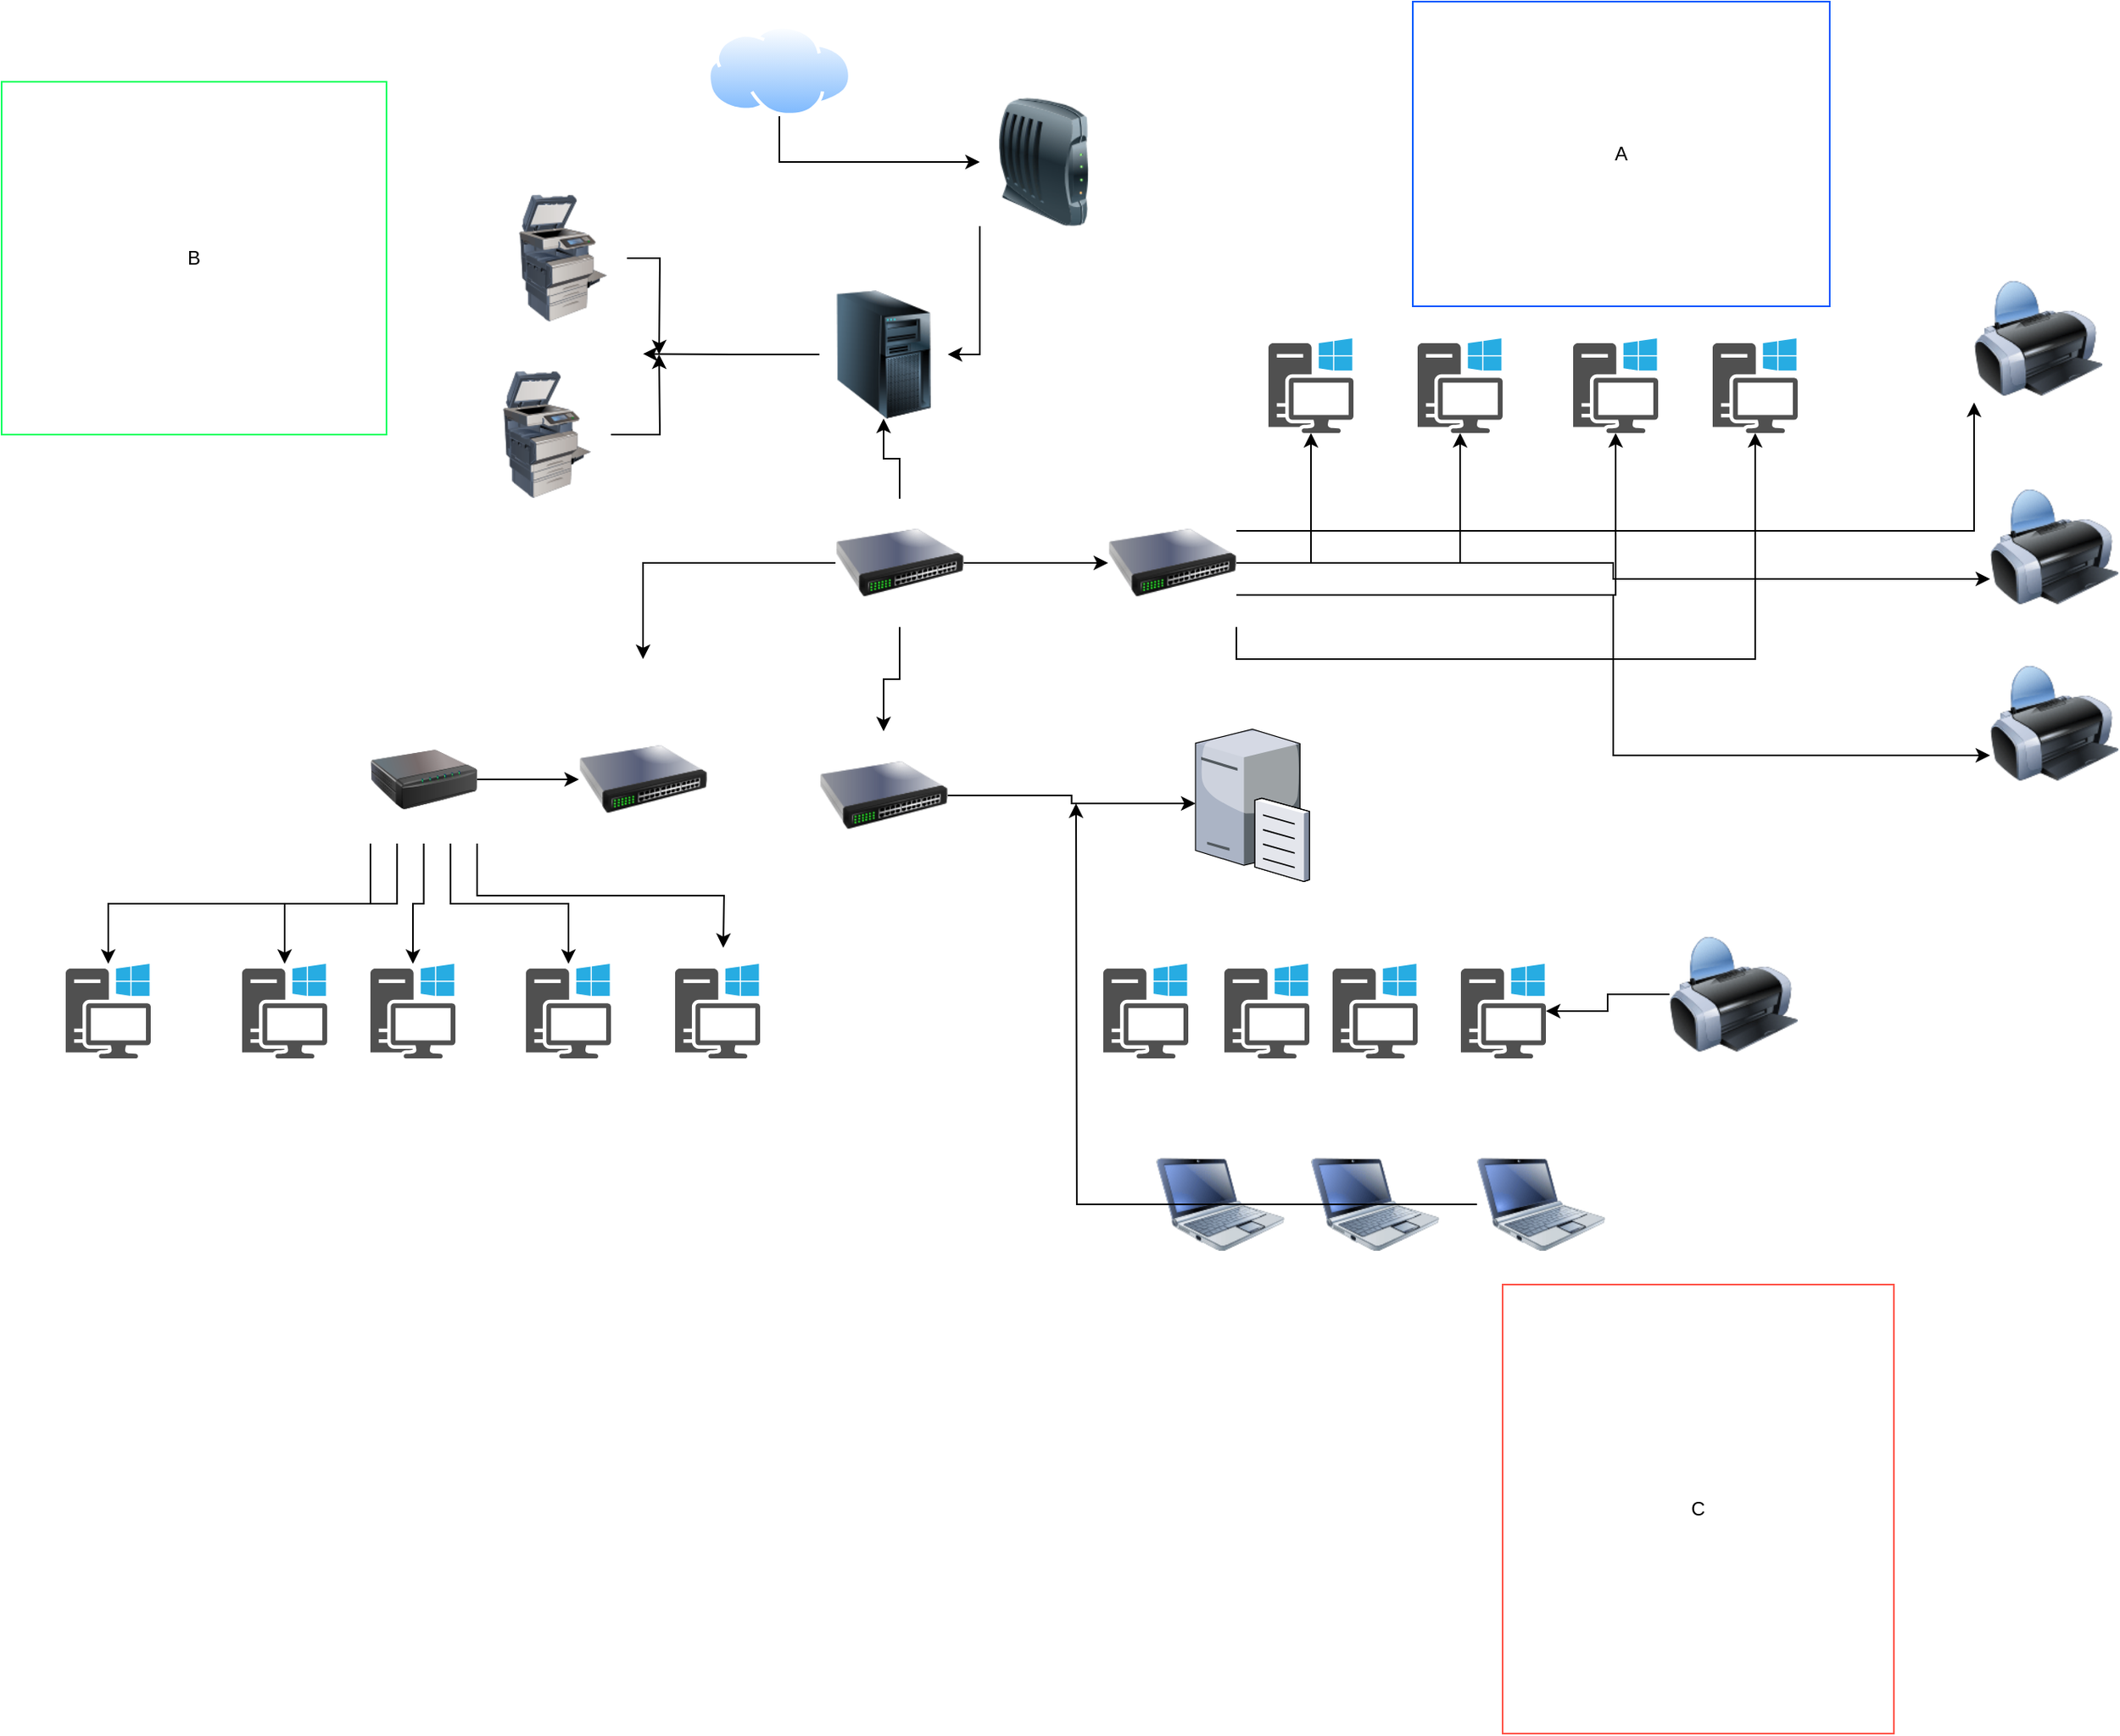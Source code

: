 <mxfile version="23.1.7" type="device">
  <diagram name="Página-1" id="0RjYqmJVKGxQOhRNd5XY">
    <mxGraphModel dx="5127" dy="1883" grid="1" gridSize="10" guides="1" tooltips="1" connect="1" arrows="1" fold="1" page="1" pageScale="1" pageWidth="827" pageHeight="1169" math="0" shadow="0">
      <root>
        <mxCell id="0" />
        <mxCell id="1" parent="0" />
        <mxCell id="rJgXPqC6BMBvEcf_vklA-9" style="edgeStyle=orthogonalEdgeStyle;rounded=0;orthogonalLoop=1;jettySize=auto;html=1;exitX=0.5;exitY=1;exitDx=0;exitDy=0;entryX=0;entryY=0.5;entryDx=0;entryDy=0;" edge="1" parent="1" source="rJgXPqC6BMBvEcf_vklA-1" target="rJgXPqC6BMBvEcf_vklA-2">
          <mxGeometry relative="1" as="geometry" />
        </mxCell>
        <mxCell id="rJgXPqC6BMBvEcf_vklA-1" value="" style="image;aspect=fixed;perimeter=ellipsePerimeter;html=1;align=center;shadow=0;dashed=0;spacingTop=3;image=img/lib/active_directory/internet_cloud.svg;" vertex="1" parent="1">
          <mxGeometry x="140" y="64.8" width="90" height="56.7" as="geometry" />
        </mxCell>
        <mxCell id="rJgXPqC6BMBvEcf_vklA-11" style="edgeStyle=orthogonalEdgeStyle;rounded=0;orthogonalLoop=1;jettySize=auto;html=1;exitX=0;exitY=1;exitDx=0;exitDy=0;entryX=1;entryY=0.5;entryDx=0;entryDy=0;" edge="1" parent="1" source="rJgXPqC6BMBvEcf_vklA-2" target="rJgXPqC6BMBvEcf_vklA-10">
          <mxGeometry relative="1" as="geometry" />
        </mxCell>
        <mxCell id="rJgXPqC6BMBvEcf_vklA-2" value="" style="image;html=1;image=img/lib/clip_art/networking/Modem_128x128.png" vertex="1" parent="1">
          <mxGeometry x="310" y="110" width="80" height="80" as="geometry" />
        </mxCell>
        <mxCell id="rJgXPqC6BMBvEcf_vklA-18" value="" style="edgeStyle=orthogonalEdgeStyle;rounded=0;orthogonalLoop=1;jettySize=auto;html=1;" edge="1" parent="1" source="rJgXPqC6BMBvEcf_vklA-4" target="rJgXPqC6BMBvEcf_vklA-10">
          <mxGeometry relative="1" as="geometry" />
        </mxCell>
        <mxCell id="rJgXPqC6BMBvEcf_vklA-19" style="edgeStyle=orthogonalEdgeStyle;rounded=0;orthogonalLoop=1;jettySize=auto;html=1;exitX=1;exitY=0.5;exitDx=0;exitDy=0;entryX=0;entryY=0.5;entryDx=0;entryDy=0;" edge="1" parent="1" source="rJgXPqC6BMBvEcf_vklA-4" target="rJgXPqC6BMBvEcf_vklA-5">
          <mxGeometry relative="1" as="geometry" />
        </mxCell>
        <mxCell id="rJgXPqC6BMBvEcf_vklA-20" style="edgeStyle=orthogonalEdgeStyle;rounded=0;orthogonalLoop=1;jettySize=auto;html=1;exitX=0.5;exitY=1;exitDx=0;exitDy=0;" edge="1" parent="1" source="rJgXPqC6BMBvEcf_vklA-4" target="rJgXPqC6BMBvEcf_vklA-6">
          <mxGeometry relative="1" as="geometry" />
        </mxCell>
        <mxCell id="rJgXPqC6BMBvEcf_vklA-21" style="edgeStyle=orthogonalEdgeStyle;rounded=0;orthogonalLoop=1;jettySize=auto;html=1;exitX=0;exitY=0.5;exitDx=0;exitDy=0;" edge="1" parent="1" source="rJgXPqC6BMBvEcf_vklA-4" target="rJgXPqC6BMBvEcf_vklA-7">
          <mxGeometry relative="1" as="geometry" />
        </mxCell>
        <mxCell id="rJgXPqC6BMBvEcf_vklA-4" value="" style="image;html=1;image=img/lib/clip_art/networking/Switch_128x128.png" vertex="1" parent="1">
          <mxGeometry x="220" y="360" width="80" height="80" as="geometry" />
        </mxCell>
        <mxCell id="rJgXPqC6BMBvEcf_vklA-56" style="edgeStyle=orthogonalEdgeStyle;rounded=0;orthogonalLoop=1;jettySize=auto;html=1;exitX=1;exitY=0.5;exitDx=0;exitDy=0;" edge="1" parent="1" source="rJgXPqC6BMBvEcf_vklA-5" target="rJgXPqC6BMBvEcf_vklA-51">
          <mxGeometry relative="1" as="geometry" />
        </mxCell>
        <mxCell id="rJgXPqC6BMBvEcf_vklA-58" style="edgeStyle=orthogonalEdgeStyle;rounded=0;orthogonalLoop=1;jettySize=auto;html=1;exitX=1;exitY=0.5;exitDx=0;exitDy=0;" edge="1" parent="1" source="rJgXPqC6BMBvEcf_vklA-5" target="rJgXPqC6BMBvEcf_vklA-53">
          <mxGeometry relative="1" as="geometry" />
        </mxCell>
        <mxCell id="rJgXPqC6BMBvEcf_vklA-59" style="edgeStyle=orthogonalEdgeStyle;rounded=0;orthogonalLoop=1;jettySize=auto;html=1;exitX=1;exitY=0.75;exitDx=0;exitDy=0;" edge="1" parent="1" source="rJgXPqC6BMBvEcf_vklA-5" target="rJgXPqC6BMBvEcf_vklA-52">
          <mxGeometry relative="1" as="geometry" />
        </mxCell>
        <mxCell id="rJgXPqC6BMBvEcf_vklA-60" style="edgeStyle=orthogonalEdgeStyle;rounded=0;orthogonalLoop=1;jettySize=auto;html=1;exitX=1;exitY=1;exitDx=0;exitDy=0;" edge="1" parent="1" source="rJgXPqC6BMBvEcf_vklA-5" target="rJgXPqC6BMBvEcf_vklA-54">
          <mxGeometry relative="1" as="geometry" />
        </mxCell>
        <mxCell id="rJgXPqC6BMBvEcf_vklA-64" style="edgeStyle=orthogonalEdgeStyle;rounded=0;orthogonalLoop=1;jettySize=auto;html=1;exitX=1;exitY=0.5;exitDx=0;exitDy=0;entryX=0;entryY=0.75;entryDx=0;entryDy=0;" edge="1" parent="1" source="rJgXPqC6BMBvEcf_vklA-5" target="rJgXPqC6BMBvEcf_vklA-63">
          <mxGeometry relative="1" as="geometry" />
        </mxCell>
        <mxCell id="rJgXPqC6BMBvEcf_vklA-65" style="edgeStyle=orthogonalEdgeStyle;rounded=0;orthogonalLoop=1;jettySize=auto;html=1;exitX=1;exitY=0.75;exitDx=0;exitDy=0;entryX=0;entryY=0.75;entryDx=0;entryDy=0;" edge="1" parent="1" source="rJgXPqC6BMBvEcf_vklA-5" target="rJgXPqC6BMBvEcf_vklA-62">
          <mxGeometry relative="1" as="geometry" />
        </mxCell>
        <mxCell id="rJgXPqC6BMBvEcf_vklA-67" style="edgeStyle=orthogonalEdgeStyle;rounded=0;orthogonalLoop=1;jettySize=auto;html=1;exitX=1;exitY=0.25;exitDx=0;exitDy=0;entryX=0;entryY=1;entryDx=0;entryDy=0;" edge="1" parent="1" source="rJgXPqC6BMBvEcf_vklA-5" target="rJgXPqC6BMBvEcf_vklA-61">
          <mxGeometry relative="1" as="geometry" />
        </mxCell>
        <mxCell id="rJgXPqC6BMBvEcf_vklA-5" value="" style="image;html=1;image=img/lib/clip_art/networking/Switch_128x128.png" vertex="1" parent="1">
          <mxGeometry x="390" y="360" width="80" height="80" as="geometry" />
        </mxCell>
        <mxCell id="rJgXPqC6BMBvEcf_vklA-49" style="edgeStyle=orthogonalEdgeStyle;rounded=0;orthogonalLoop=1;jettySize=auto;html=1;exitX=1;exitY=0.5;exitDx=0;exitDy=0;" edge="1" parent="1" source="rJgXPqC6BMBvEcf_vklA-6" target="rJgXPqC6BMBvEcf_vklA-37">
          <mxGeometry relative="1" as="geometry" />
        </mxCell>
        <mxCell id="rJgXPqC6BMBvEcf_vklA-6" value="" style="image;html=1;image=img/lib/clip_art/networking/Switch_128x128.png" vertex="1" parent="1">
          <mxGeometry x="210" y="505" width="80" height="80" as="geometry" />
        </mxCell>
        <mxCell id="rJgXPqC6BMBvEcf_vklA-7" value="" style="image;html=1;image=img/lib/clip_art/networking/Switch_128x128.png" vertex="1" parent="1">
          <mxGeometry x="60" y="460" width="80" height="150" as="geometry" />
        </mxCell>
        <mxCell id="rJgXPqC6BMBvEcf_vklA-14" style="edgeStyle=orthogonalEdgeStyle;rounded=0;orthogonalLoop=1;jettySize=auto;html=1;exitX=0;exitY=0.5;exitDx=0;exitDy=0;" edge="1" parent="1" source="rJgXPqC6BMBvEcf_vklA-10">
          <mxGeometry relative="1" as="geometry">
            <mxPoint x="100" y="269.667" as="targetPoint" />
          </mxGeometry>
        </mxCell>
        <mxCell id="rJgXPqC6BMBvEcf_vklA-10" value="" style="image;html=1;image=img/lib/clip_art/computers/Server_Tower_128x128.png" vertex="1" parent="1">
          <mxGeometry x="210" y="230" width="80" height="80" as="geometry" />
        </mxCell>
        <mxCell id="rJgXPqC6BMBvEcf_vklA-15" style="edgeStyle=orthogonalEdgeStyle;rounded=0;orthogonalLoop=1;jettySize=auto;html=1;exitX=1;exitY=0.5;exitDx=0;exitDy=0;" edge="1" parent="1" source="rJgXPqC6BMBvEcf_vklA-12">
          <mxGeometry relative="1" as="geometry">
            <mxPoint x="110" y="270" as="targetPoint" />
          </mxGeometry>
        </mxCell>
        <mxCell id="rJgXPqC6BMBvEcf_vklA-12" value="" style="image;html=1;image=img/lib/clip_art/computers/Printer_Commercial_128x128.png" vertex="1" parent="1">
          <mxGeometry y="280" width="80" height="80" as="geometry" />
        </mxCell>
        <mxCell id="rJgXPqC6BMBvEcf_vklA-16" style="edgeStyle=orthogonalEdgeStyle;rounded=0;orthogonalLoop=1;jettySize=auto;html=1;exitX=1;exitY=0.5;exitDx=0;exitDy=0;" edge="1" parent="1" source="rJgXPqC6BMBvEcf_vklA-13">
          <mxGeometry relative="1" as="geometry">
            <mxPoint x="110" y="270" as="targetPoint" />
          </mxGeometry>
        </mxCell>
        <mxCell id="rJgXPqC6BMBvEcf_vklA-13" value="" style="image;html=1;image=img/lib/clip_art/computers/Printer_Commercial_128x128.png" vertex="1" parent="1">
          <mxGeometry x="10" y="170" width="80" height="80" as="geometry" />
        </mxCell>
        <mxCell id="rJgXPqC6BMBvEcf_vklA-22" style="edgeStyle=orthogonalEdgeStyle;rounded=0;orthogonalLoop=1;jettySize=auto;html=1;exitX=1;exitY=0.5;exitDx=0;exitDy=0;entryX=0;entryY=0.5;entryDx=0;entryDy=0;" edge="1" parent="1" source="rJgXPqC6BMBvEcf_vklA-17" target="rJgXPqC6BMBvEcf_vklA-7">
          <mxGeometry relative="1" as="geometry" />
        </mxCell>
        <mxCell id="rJgXPqC6BMBvEcf_vklA-30" style="edgeStyle=orthogonalEdgeStyle;rounded=0;orthogonalLoop=1;jettySize=auto;html=1;" edge="1" parent="1" source="rJgXPqC6BMBvEcf_vklA-17" target="rJgXPqC6BMBvEcf_vklA-24">
          <mxGeometry relative="1" as="geometry" />
        </mxCell>
        <mxCell id="rJgXPqC6BMBvEcf_vklA-31" style="edgeStyle=orthogonalEdgeStyle;rounded=0;orthogonalLoop=1;jettySize=auto;html=1;exitX=1;exitY=1;exitDx=0;exitDy=0;" edge="1" parent="1" source="rJgXPqC6BMBvEcf_vklA-17">
          <mxGeometry relative="1" as="geometry">
            <mxPoint x="150" y="640" as="targetPoint" />
          </mxGeometry>
        </mxCell>
        <mxCell id="rJgXPqC6BMBvEcf_vklA-32" style="edgeStyle=orthogonalEdgeStyle;rounded=0;orthogonalLoop=1;jettySize=auto;html=1;exitX=0.75;exitY=1;exitDx=0;exitDy=0;" edge="1" parent="1" source="rJgXPqC6BMBvEcf_vklA-17" target="rJgXPqC6BMBvEcf_vklA-28">
          <mxGeometry relative="1" as="geometry" />
        </mxCell>
        <mxCell id="rJgXPqC6BMBvEcf_vklA-33" style="edgeStyle=orthogonalEdgeStyle;rounded=0;orthogonalLoop=1;jettySize=auto;html=1;exitX=0.25;exitY=1;exitDx=0;exitDy=0;" edge="1" parent="1" source="rJgXPqC6BMBvEcf_vklA-17" target="rJgXPqC6BMBvEcf_vklA-25">
          <mxGeometry relative="1" as="geometry" />
        </mxCell>
        <mxCell id="rJgXPqC6BMBvEcf_vklA-35" style="edgeStyle=orthogonalEdgeStyle;rounded=0;orthogonalLoop=1;jettySize=auto;html=1;exitX=0;exitY=1;exitDx=0;exitDy=0;" edge="1" parent="1" source="rJgXPqC6BMBvEcf_vklA-17" target="rJgXPqC6BMBvEcf_vklA-26">
          <mxGeometry relative="1" as="geometry" />
        </mxCell>
        <mxCell id="rJgXPqC6BMBvEcf_vklA-17" value="" style="image;html=1;image=img/lib/clip_art/networking/Print_Server_128x128.png" vertex="1" parent="1">
          <mxGeometry x="-70" y="495" width="66.5" height="80" as="geometry" />
        </mxCell>
        <mxCell id="rJgXPqC6BMBvEcf_vklA-24" value="" style="sketch=0;pointerEvents=1;shadow=0;dashed=0;html=1;strokeColor=none;fillColor=#505050;labelPosition=center;verticalLabelPosition=bottom;verticalAlign=top;outlineConnect=0;align=center;shape=mxgraph.office.devices.workstation_pc;" vertex="1" parent="1">
          <mxGeometry x="-70" y="650" width="53" height="59" as="geometry" />
        </mxCell>
        <mxCell id="rJgXPqC6BMBvEcf_vklA-25" value="" style="sketch=0;pointerEvents=1;shadow=0;dashed=0;html=1;strokeColor=none;fillColor=#505050;labelPosition=center;verticalLabelPosition=bottom;verticalAlign=top;outlineConnect=0;align=center;shape=mxgraph.office.devices.workstation_pc;" vertex="1" parent="1">
          <mxGeometry x="-150" y="650" width="53" height="59" as="geometry" />
        </mxCell>
        <mxCell id="rJgXPqC6BMBvEcf_vklA-26" value="" style="sketch=0;pointerEvents=1;shadow=0;dashed=0;html=1;strokeColor=none;fillColor=#505050;labelPosition=center;verticalLabelPosition=bottom;verticalAlign=top;outlineConnect=0;align=center;shape=mxgraph.office.devices.workstation_pc;" vertex="1" parent="1">
          <mxGeometry x="-260" y="650" width="53" height="59" as="geometry" />
        </mxCell>
        <mxCell id="rJgXPqC6BMBvEcf_vklA-28" value="" style="sketch=0;pointerEvents=1;shadow=0;dashed=0;html=1;strokeColor=none;fillColor=#505050;labelPosition=center;verticalLabelPosition=bottom;verticalAlign=top;outlineConnect=0;align=center;shape=mxgraph.office.devices.workstation_pc;" vertex="1" parent="1">
          <mxGeometry x="27" y="650" width="53" height="59" as="geometry" />
        </mxCell>
        <mxCell id="rJgXPqC6BMBvEcf_vklA-29" value="" style="sketch=0;pointerEvents=1;shadow=0;dashed=0;html=1;strokeColor=none;fillColor=#505050;labelPosition=center;verticalLabelPosition=bottom;verticalAlign=top;outlineConnect=0;align=center;shape=mxgraph.office.devices.workstation_pc;" vertex="1" parent="1">
          <mxGeometry x="120" y="650" width="53" height="59" as="geometry" />
        </mxCell>
        <mxCell id="rJgXPqC6BMBvEcf_vklA-37" value="" style="verticalLabelPosition=bottom;sketch=0;aspect=fixed;html=1;verticalAlign=top;strokeColor=none;align=center;outlineConnect=0;shape=mxgraph.citrix.file_server;" vertex="1" parent="1">
          <mxGeometry x="444.5" y="501.5" width="71" height="97" as="geometry" />
        </mxCell>
        <mxCell id="rJgXPqC6BMBvEcf_vklA-38" value="" style="sketch=0;pointerEvents=1;shadow=0;dashed=0;html=1;strokeColor=none;fillColor=#505050;labelPosition=center;verticalLabelPosition=bottom;verticalAlign=top;outlineConnect=0;align=center;shape=mxgraph.office.devices.workstation_pc;" vertex="1" parent="1">
          <mxGeometry x="387" y="650" width="53" height="59" as="geometry" />
        </mxCell>
        <mxCell id="rJgXPqC6BMBvEcf_vklA-39" value="" style="sketch=0;pointerEvents=1;shadow=0;dashed=0;html=1;strokeColor=none;fillColor=#505050;labelPosition=center;verticalLabelPosition=bottom;verticalAlign=top;outlineConnect=0;align=center;shape=mxgraph.office.devices.workstation_pc;" vertex="1" parent="1">
          <mxGeometry x="462.5" y="650" width="53" height="59" as="geometry" />
        </mxCell>
        <mxCell id="rJgXPqC6BMBvEcf_vklA-40" value="" style="sketch=0;pointerEvents=1;shadow=0;dashed=0;html=1;strokeColor=none;fillColor=#505050;labelPosition=center;verticalLabelPosition=bottom;verticalAlign=top;outlineConnect=0;align=center;shape=mxgraph.office.devices.workstation_pc;" vertex="1" parent="1">
          <mxGeometry x="530" y="650" width="53" height="59" as="geometry" />
        </mxCell>
        <mxCell id="rJgXPqC6BMBvEcf_vklA-41" value="" style="sketch=0;pointerEvents=1;shadow=0;dashed=0;html=1;strokeColor=none;fillColor=#505050;labelPosition=center;verticalLabelPosition=bottom;verticalAlign=top;outlineConnect=0;align=center;shape=mxgraph.office.devices.workstation_pc;" vertex="1" parent="1">
          <mxGeometry x="610" y="650" width="53" height="59" as="geometry" />
        </mxCell>
        <mxCell id="rJgXPqC6BMBvEcf_vklA-43" value="" style="edgeStyle=orthogonalEdgeStyle;rounded=0;orthogonalLoop=1;jettySize=auto;html=1;" edge="1" parent="1" source="rJgXPqC6BMBvEcf_vklA-42" target="rJgXPqC6BMBvEcf_vklA-41">
          <mxGeometry relative="1" as="geometry" />
        </mxCell>
        <mxCell id="rJgXPqC6BMBvEcf_vklA-42" value="" style="image;html=1;image=img/lib/clip_art/computers/Printer_128x128.png" vertex="1" parent="1">
          <mxGeometry x="740" y="629" width="80" height="80" as="geometry" />
        </mxCell>
        <mxCell id="rJgXPqC6BMBvEcf_vklA-44" value="" style="image;html=1;image=img/lib/clip_art/computers/Netbook_128x128.png" vertex="1" parent="1">
          <mxGeometry x="420" y="760" width="80" height="80" as="geometry" />
        </mxCell>
        <mxCell id="rJgXPqC6BMBvEcf_vklA-45" value="" style="image;html=1;image=img/lib/clip_art/computers/Netbook_128x128.png" vertex="1" parent="1">
          <mxGeometry x="516.5" y="760" width="80" height="80" as="geometry" />
        </mxCell>
        <mxCell id="rJgXPqC6BMBvEcf_vklA-48" style="edgeStyle=orthogonalEdgeStyle;rounded=0;orthogonalLoop=1;jettySize=auto;html=1;exitX=0;exitY=0.5;exitDx=0;exitDy=0;" edge="1" parent="1" source="rJgXPqC6BMBvEcf_vklA-46">
          <mxGeometry relative="1" as="geometry">
            <mxPoint x="370" y="550" as="targetPoint" />
          </mxGeometry>
        </mxCell>
        <mxCell id="rJgXPqC6BMBvEcf_vklA-46" value="" style="image;html=1;image=img/lib/clip_art/computers/Netbook_128x128.png" vertex="1" parent="1">
          <mxGeometry x="620" y="760" width="80" height="80" as="geometry" />
        </mxCell>
        <mxCell id="rJgXPqC6BMBvEcf_vklA-51" value="" style="sketch=0;pointerEvents=1;shadow=0;dashed=0;html=1;strokeColor=none;fillColor=#505050;labelPosition=center;verticalLabelPosition=bottom;verticalAlign=top;outlineConnect=0;align=center;shape=mxgraph.office.devices.workstation_pc;" vertex="1" parent="1">
          <mxGeometry x="490" y="260" width="53" height="59" as="geometry" />
        </mxCell>
        <mxCell id="rJgXPqC6BMBvEcf_vklA-52" value="" style="sketch=0;pointerEvents=1;shadow=0;dashed=0;html=1;strokeColor=none;fillColor=#505050;labelPosition=center;verticalLabelPosition=bottom;verticalAlign=top;outlineConnect=0;align=center;shape=mxgraph.office.devices.workstation_pc;" vertex="1" parent="1">
          <mxGeometry x="680" y="260" width="53" height="59" as="geometry" />
        </mxCell>
        <mxCell id="rJgXPqC6BMBvEcf_vklA-53" value="" style="sketch=0;pointerEvents=1;shadow=0;dashed=0;html=1;strokeColor=none;fillColor=#505050;labelPosition=center;verticalLabelPosition=bottom;verticalAlign=top;outlineConnect=0;align=center;shape=mxgraph.office.devices.workstation_pc;" vertex="1" parent="1">
          <mxGeometry x="583" y="260" width="53" height="59" as="geometry" />
        </mxCell>
        <mxCell id="rJgXPqC6BMBvEcf_vklA-54" value="" style="sketch=0;pointerEvents=1;shadow=0;dashed=0;html=1;strokeColor=none;fillColor=#505050;labelPosition=center;verticalLabelPosition=bottom;verticalAlign=top;outlineConnect=0;align=center;shape=mxgraph.office.devices.workstation_pc;" vertex="1" parent="1">
          <mxGeometry x="767" y="260" width="53" height="59" as="geometry" />
        </mxCell>
        <mxCell id="rJgXPqC6BMBvEcf_vklA-61" value="" style="image;html=1;image=img/lib/clip_art/computers/Printer_128x128.png" vertex="1" parent="1">
          <mxGeometry x="930" y="220" width="80" height="80" as="geometry" />
        </mxCell>
        <mxCell id="rJgXPqC6BMBvEcf_vklA-62" value="" style="image;html=1;image=img/lib/clip_art/computers/Printer_128x128.png" vertex="1" parent="1">
          <mxGeometry x="940" y="460" width="80" height="80" as="geometry" />
        </mxCell>
        <mxCell id="rJgXPqC6BMBvEcf_vklA-63" value="" style="image;html=1;image=img/lib/clip_art/computers/Printer_128x128.png" vertex="1" parent="1">
          <mxGeometry x="940" y="350" width="80" height="80" as="geometry" />
        </mxCell>
        <mxCell id="rJgXPqC6BMBvEcf_vklA-68" value="A" style="text;strokeColor=#0055FF;align=center;fillColor=none;html=1;verticalAlign=middle;whiteSpace=wrap;rounded=0;" vertex="1" parent="1">
          <mxGeometry x="580" y="50" width="260" height="190" as="geometry" />
        </mxCell>
        <mxCell id="rJgXPqC6BMBvEcf_vklA-70" value="C" style="text;strokeColor=#FF5145;align=center;fillColor=none;html=1;verticalAlign=middle;whiteSpace=wrap;rounded=0;" vertex="1" parent="1">
          <mxGeometry x="636" y="850" width="244" height="280" as="geometry" />
        </mxCell>
        <mxCell id="rJgXPqC6BMBvEcf_vklA-76" value="B" style="text;strokeColor=#00FF5E;align=center;fillColor=none;html=1;verticalAlign=middle;whiteSpace=wrap;rounded=0;" vertex="1" parent="1">
          <mxGeometry x="-300" y="100" width="240" height="220" as="geometry" />
        </mxCell>
      </root>
    </mxGraphModel>
  </diagram>
</mxfile>
